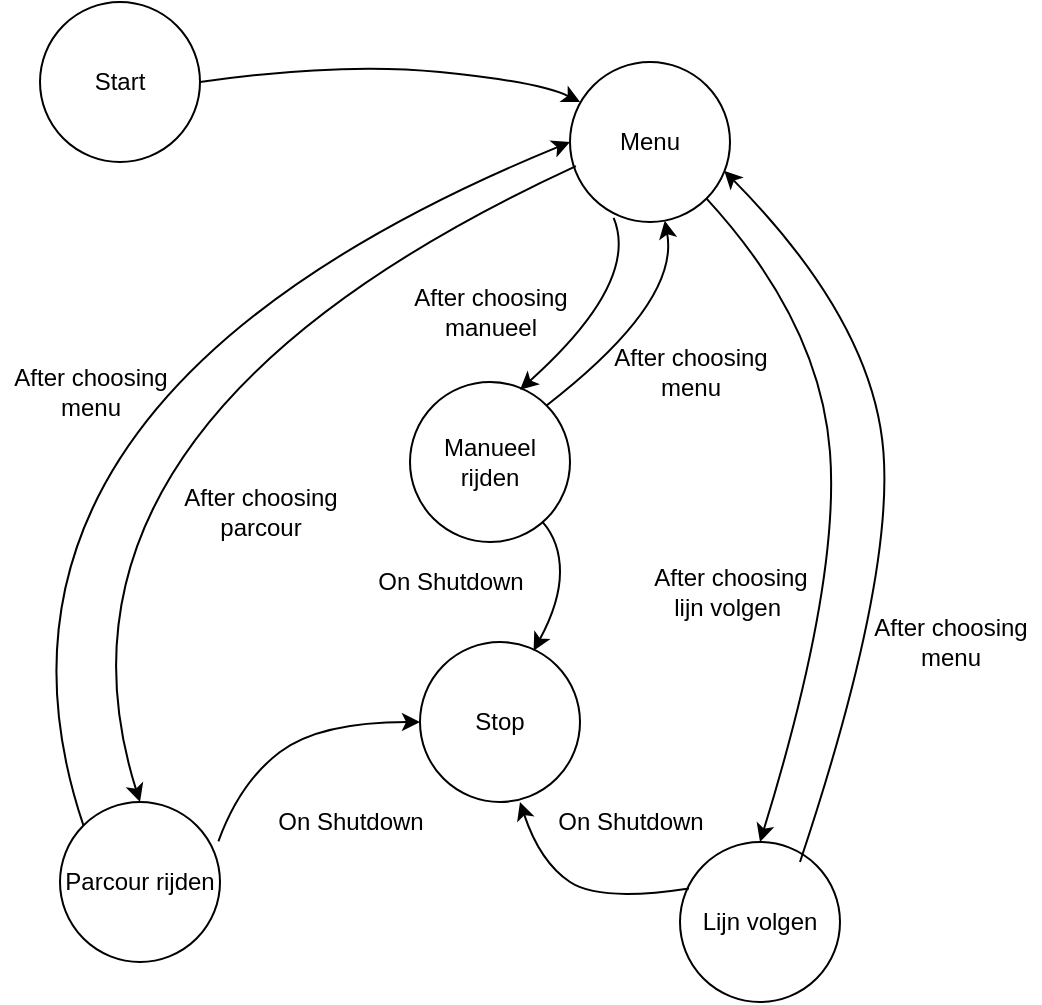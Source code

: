 <mxfile version="17.4.6" type="github">
  <diagram id="DA84q4yZx9BSqA_NXZOT" name="Page-1">
    <mxGraphModel dx="852" dy="885" grid="1" gridSize="10" guides="1" tooltips="1" connect="1" arrows="1" fold="1" page="1" pageScale="1" pageWidth="827" pageHeight="1169" math="0" shadow="0">
      <root>
        <mxCell id="0" />
        <mxCell id="1" parent="0" />
        <mxCell id="JXXSigS-4veUosoo-Nfw-1" value="Start&lt;br&gt;" style="ellipse;whiteSpace=wrap;html=1;aspect=fixed;" vertex="1" parent="1">
          <mxGeometry x="100" y="40" width="80" height="80" as="geometry" />
        </mxCell>
        <mxCell id="JXXSigS-4veUosoo-Nfw-2" value="Stop" style="ellipse;whiteSpace=wrap;html=1;aspect=fixed;" vertex="1" parent="1">
          <mxGeometry x="290" y="360" width="80" height="80" as="geometry" />
        </mxCell>
        <mxCell id="JXXSigS-4veUosoo-Nfw-3" value="Manueel rijden" style="ellipse;whiteSpace=wrap;html=1;aspect=fixed;" vertex="1" parent="1">
          <mxGeometry x="285" y="230" width="80" height="80" as="geometry" />
        </mxCell>
        <mxCell id="JXXSigS-4veUosoo-Nfw-4" value="Lijn volgen" style="ellipse;whiteSpace=wrap;html=1;aspect=fixed;" vertex="1" parent="1">
          <mxGeometry x="420" y="460" width="80" height="80" as="geometry" />
        </mxCell>
        <mxCell id="JXXSigS-4veUosoo-Nfw-5" value="Parcour rijden" style="ellipse;whiteSpace=wrap;html=1;aspect=fixed;" vertex="1" parent="1">
          <mxGeometry x="110" y="440" width="80" height="80" as="geometry" />
        </mxCell>
        <mxCell id="JXXSigS-4veUosoo-Nfw-8" value="" style="curved=1;endArrow=classic;html=1;rounded=0;exitX=1;exitY=0.5;exitDx=0;exitDy=0;entryX=0.063;entryY=0.25;entryDx=0;entryDy=0;entryPerimeter=0;" edge="1" parent="1" source="JXXSigS-4veUosoo-Nfw-1" target="JXXSigS-4veUosoo-Nfw-17">
          <mxGeometry width="50" height="50" relative="1" as="geometry">
            <mxPoint x="240" y="240" as="sourcePoint" />
            <mxPoint x="290" y="190" as="targetPoint" />
            <Array as="points">
              <mxPoint x="250" y="70" />
              <mxPoint x="350" y="80" />
            </Array>
          </mxGeometry>
        </mxCell>
        <mxCell id="JXXSigS-4veUosoo-Nfw-17" value="Menu" style="ellipse;whiteSpace=wrap;html=1;aspect=fixed;" vertex="1" parent="1">
          <mxGeometry x="365" y="70" width="80" height="80" as="geometry" />
        </mxCell>
        <mxCell id="JXXSigS-4veUosoo-Nfw-21" value="" style="curved=1;endArrow=classic;html=1;rounded=0;exitX=0.273;exitY=0.974;exitDx=0;exitDy=0;entryX=0.688;entryY=0.048;entryDx=0;entryDy=0;entryPerimeter=0;exitPerimeter=0;" edge="1" parent="1" source="JXXSigS-4veUosoo-Nfw-17" target="JXXSigS-4veUosoo-Nfw-3">
          <mxGeometry width="50" height="50" relative="1" as="geometry">
            <mxPoint x="420" y="210" as="sourcePoint" />
            <mxPoint x="470" y="160" as="targetPoint" />
            <Array as="points">
              <mxPoint x="400" y="180" />
            </Array>
          </mxGeometry>
        </mxCell>
        <mxCell id="JXXSigS-4veUosoo-Nfw-23" value="" style="curved=1;endArrow=classic;html=1;rounded=0;exitX=1;exitY=1;exitDx=0;exitDy=0;entryX=0.5;entryY=0;entryDx=0;entryDy=0;" edge="1" parent="1" source="JXXSigS-4veUosoo-Nfw-17" target="JXXSigS-4veUosoo-Nfw-4">
          <mxGeometry width="50" height="50" relative="1" as="geometry">
            <mxPoint x="480" y="300" as="sourcePoint" />
            <mxPoint x="530" y="250" as="targetPoint" />
            <Array as="points">
              <mxPoint x="490" y="200" />
              <mxPoint x="500" y="330" />
            </Array>
          </mxGeometry>
        </mxCell>
        <mxCell id="JXXSigS-4veUosoo-Nfw-24" value="" style="curved=1;endArrow=classic;html=1;rounded=0;exitX=0.037;exitY=0.651;exitDx=0;exitDy=0;exitPerimeter=0;entryX=0.5;entryY=0;entryDx=0;entryDy=0;" edge="1" parent="1" source="JXXSigS-4veUosoo-Nfw-17" target="JXXSigS-4veUosoo-Nfw-5">
          <mxGeometry width="50" height="50" relative="1" as="geometry">
            <mxPoint x="140" y="310" as="sourcePoint" />
            <mxPoint x="190" y="260" as="targetPoint" />
            <Array as="points">
              <mxPoint x="90" y="250" />
            </Array>
          </mxGeometry>
        </mxCell>
        <mxCell id="JXXSigS-4veUosoo-Nfw-25" value="" style="curved=1;endArrow=classic;html=1;rounded=0;entryX=0.71;entryY=0.055;entryDx=0;entryDy=0;entryPerimeter=0;" edge="1" parent="1" source="JXXSigS-4veUosoo-Nfw-3" target="JXXSigS-4veUosoo-Nfw-2">
          <mxGeometry width="50" height="50" relative="1" as="geometry">
            <mxPoint x="300" y="350" as="sourcePoint" />
            <mxPoint x="350" y="300" as="targetPoint" />
            <Array as="points">
              <mxPoint x="360" y="310" />
              <mxPoint x="360" y="340" />
            </Array>
          </mxGeometry>
        </mxCell>
        <mxCell id="JXXSigS-4veUosoo-Nfw-26" value="" style="curved=1;endArrow=classic;html=1;rounded=0;exitX=0.99;exitY=0.246;exitDx=0;exitDy=0;exitPerimeter=0;entryX=0;entryY=0.5;entryDx=0;entryDy=0;" edge="1" parent="1" source="JXXSigS-4veUosoo-Nfw-5" target="JXXSigS-4veUosoo-Nfw-2">
          <mxGeometry width="50" height="50" relative="1" as="geometry">
            <mxPoint x="210" y="460" as="sourcePoint" />
            <mxPoint x="260" y="410" as="targetPoint" />
            <Array as="points">
              <mxPoint x="200" y="430" />
              <mxPoint x="240" y="400" />
            </Array>
          </mxGeometry>
        </mxCell>
        <mxCell id="JXXSigS-4veUosoo-Nfw-27" value="" style="curved=1;endArrow=classic;html=1;rounded=0;exitX=0.056;exitY=0.29;exitDx=0;exitDy=0;exitPerimeter=0;" edge="1" parent="1" source="JXXSigS-4veUosoo-Nfw-4">
          <mxGeometry width="50" height="50" relative="1" as="geometry">
            <mxPoint x="370" y="470" as="sourcePoint" />
            <mxPoint x="340" y="440" as="targetPoint" />
            <Array as="points">
              <mxPoint x="380" y="490" />
              <mxPoint x="350" y="470" />
            </Array>
          </mxGeometry>
        </mxCell>
        <mxCell id="JXXSigS-4veUosoo-Nfw-28" value="" style="curved=1;endArrow=classic;html=1;rounded=0;exitX=0;exitY=0;exitDx=0;exitDy=0;entryX=0;entryY=0.5;entryDx=0;entryDy=0;" edge="1" parent="1" source="JXXSigS-4veUosoo-Nfw-5" target="JXXSigS-4veUosoo-Nfw-17">
          <mxGeometry width="50" height="50" relative="1" as="geometry">
            <mxPoint x="110" y="428.96" as="sourcePoint" />
            <mxPoint x="327.96" y="111.04" as="targetPoint" />
            <Array as="points">
              <mxPoint x="50" y="238.96" />
            </Array>
          </mxGeometry>
        </mxCell>
        <mxCell id="JXXSigS-4veUosoo-Nfw-29" value="" style="curved=1;endArrow=classic;html=1;rounded=0;entryX=0.964;entryY=0.68;entryDx=0;entryDy=0;entryPerimeter=0;" edge="1" parent="1" target="JXXSigS-4veUosoo-Nfw-17">
          <mxGeometry width="50" height="50" relative="1" as="geometry">
            <mxPoint x="480" y="470" as="sourcePoint" />
            <mxPoint x="440" y="120" as="targetPoint" />
            <Array as="points">
              <mxPoint x="526.72" y="330" />
              <mxPoint x="516.72" y="200" />
            </Array>
          </mxGeometry>
        </mxCell>
        <mxCell id="JXXSigS-4veUosoo-Nfw-30" value="" style="curved=1;endArrow=classic;html=1;rounded=0;exitX=1;exitY=0;exitDx=0;exitDy=0;" edge="1" parent="1" source="JXXSigS-4veUosoo-Nfw-3" target="JXXSigS-4veUosoo-Nfw-17">
          <mxGeometry width="50" height="50" relative="1" as="geometry">
            <mxPoint x="360" y="240" as="sourcePoint" />
            <mxPoint x="406.84" y="157.92" as="targetPoint" />
            <Array as="points">
              <mxPoint x="420" y="190" />
            </Array>
          </mxGeometry>
        </mxCell>
        <mxCell id="JXXSigS-4veUosoo-Nfw-31" value="On Shutdown" style="text;html=1;align=center;verticalAlign=middle;resizable=0;points=[];autosize=1;strokeColor=none;fillColor=none;" vertex="1" parent="1">
          <mxGeometry x="260" y="320" width="90" height="20" as="geometry" />
        </mxCell>
        <mxCell id="JXXSigS-4veUosoo-Nfw-32" value="On Shutdown" style="text;html=1;align=center;verticalAlign=middle;resizable=0;points=[];autosize=1;strokeColor=none;fillColor=none;" vertex="1" parent="1">
          <mxGeometry x="210" y="440" width="90" height="20" as="geometry" />
        </mxCell>
        <mxCell id="JXXSigS-4veUosoo-Nfw-33" value="On Shutdown" style="text;html=1;align=center;verticalAlign=middle;resizable=0;points=[];autosize=1;strokeColor=none;fillColor=none;" vertex="1" parent="1">
          <mxGeometry x="350" y="440" width="90" height="20" as="geometry" />
        </mxCell>
        <mxCell id="JXXSigS-4veUosoo-Nfw-34" value="After choosing &lt;br&gt;menu" style="text;html=1;align=center;verticalAlign=middle;resizable=0;points=[];autosize=1;strokeColor=none;fillColor=none;fontStyle=0" vertex="1" parent="1">
          <mxGeometry x="510" y="345" width="90" height="30" as="geometry" />
        </mxCell>
        <mxCell id="JXXSigS-4veUosoo-Nfw-35" value="After choosing &lt;br&gt;menu" style="text;html=1;align=center;verticalAlign=middle;resizable=0;points=[];autosize=1;strokeColor=none;fillColor=none;fontStyle=0" vertex="1" parent="1">
          <mxGeometry x="380" y="210" width="90" height="30" as="geometry" />
        </mxCell>
        <mxCell id="JXXSigS-4veUosoo-Nfw-36" value="After choosing &lt;br&gt;menu" style="text;html=1;align=center;verticalAlign=middle;resizable=0;points=[];autosize=1;strokeColor=none;fillColor=none;" vertex="1" parent="1">
          <mxGeometry x="80" y="220" width="90" height="30" as="geometry" />
        </mxCell>
        <mxCell id="JXXSigS-4veUosoo-Nfw-38" value="After choosing&lt;br&gt;&amp;nbsp;parcour&amp;nbsp;" style="text;html=1;align=center;verticalAlign=middle;resizable=0;points=[];autosize=1;strokeColor=none;fillColor=none;" vertex="1" parent="1">
          <mxGeometry x="165" y="280" width="90" height="30" as="geometry" />
        </mxCell>
        <mxCell id="JXXSigS-4veUosoo-Nfw-39" value="After choosing&lt;br&gt;&amp;nbsp;manueel&amp;nbsp;" style="text;html=1;align=center;verticalAlign=middle;resizable=0;points=[];autosize=1;strokeColor=none;fillColor=none;" vertex="1" parent="1">
          <mxGeometry x="280" y="180" width="90" height="30" as="geometry" />
        </mxCell>
        <mxCell id="JXXSigS-4veUosoo-Nfw-40" value="After choosing&lt;br&gt;lijn volgen&amp;nbsp;" style="text;html=1;align=center;verticalAlign=middle;resizable=0;points=[];autosize=1;strokeColor=none;fillColor=none;" vertex="1" parent="1">
          <mxGeometry x="400" y="320" width="90" height="30" as="geometry" />
        </mxCell>
      </root>
    </mxGraphModel>
  </diagram>
</mxfile>
